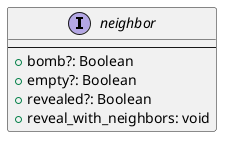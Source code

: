 @startuml Neighbor Interface

interface neighbor {
    --
    + bomb?: Boolean
    + empty?: Boolean
    + revealed?: Boolean
    + reveal_with_neighbors: void
}

@enduml